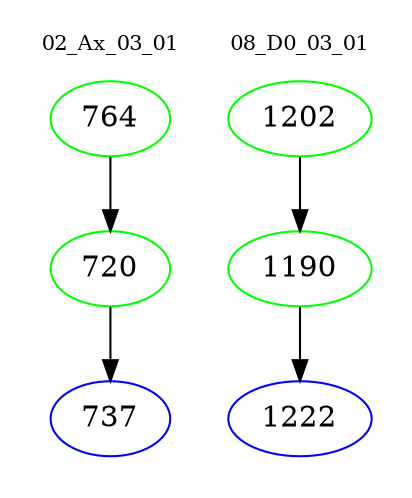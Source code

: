 digraph{
subgraph cluster_0 {
color = white
label = "02_Ax_03_01";
fontsize=10;
T0_764 [label="764", color="green"]
T0_764 -> T0_720 [color="black"]
T0_720 [label="720", color="green"]
T0_720 -> T0_737 [color="black"]
T0_737 [label="737", color="blue"]
}
subgraph cluster_1 {
color = white
label = "08_D0_03_01";
fontsize=10;
T1_1202 [label="1202", color="green"]
T1_1202 -> T1_1190 [color="black"]
T1_1190 [label="1190", color="green"]
T1_1190 -> T1_1222 [color="black"]
T1_1222 [label="1222", color="blue"]
}
}
